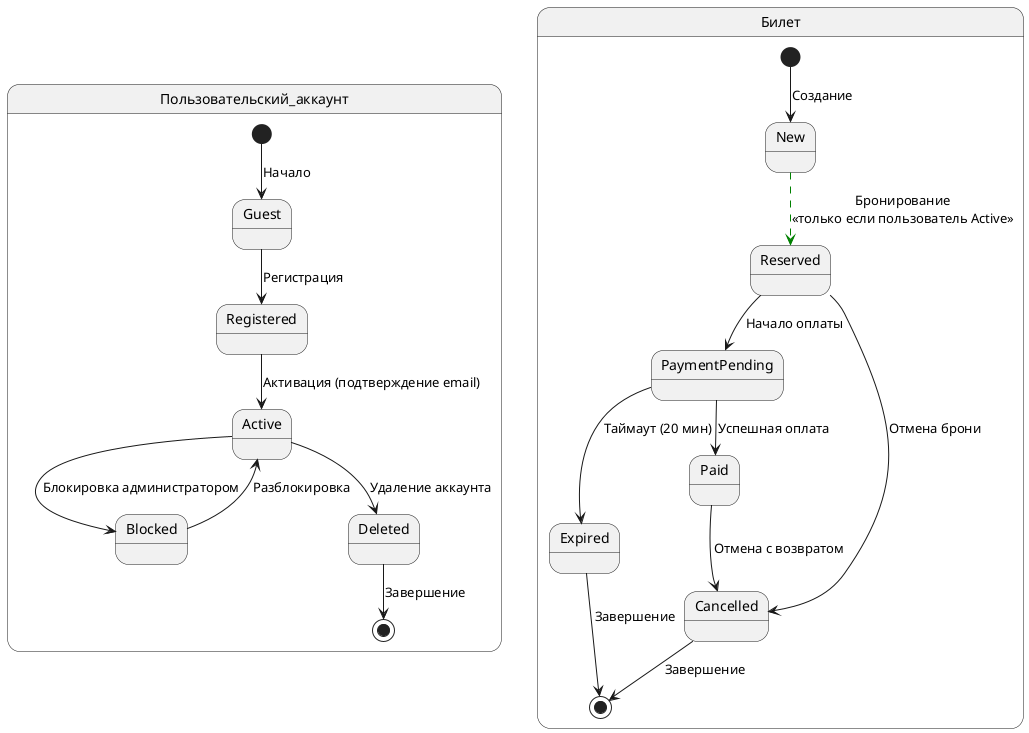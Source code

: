 @startuml

'### Диаграмма состояний ПОЛЬЗОВАТЕЛЯ ###
state Пользовательский_аккаунт {
    [*] --> Guest : Начало
    Guest --> Registered : Регистрация
    Registered --> Active : Активация (подтверждение email)
    Active --> Blocked : Блокировка администратором
    Blocked --> Active : Разблокировка
    Active --> Deleted : Удаление аккаунта
    Deleted --> [*] : Завершение
}

'### Диаграмма состояний БИЛЕТА ###
state Билет {
    [*] --> New : Создание
    New -[#green,dashed]-> Reserved : Бронирование\n<<только если пользователь Active>>
    Reserved --> PaymentPending : Начало оплаты
    PaymentPending --> Paid : Успешная оплата
    PaymentPending --> Expired : Таймаут (20 мин)
    Paid --> Cancelled : Отмена с возвратом
    Reserved --> Cancelled : Отмена брони
    Cancelled --> [*] : Завершение
    Expired --> [*] : Завершение
}

@enduml